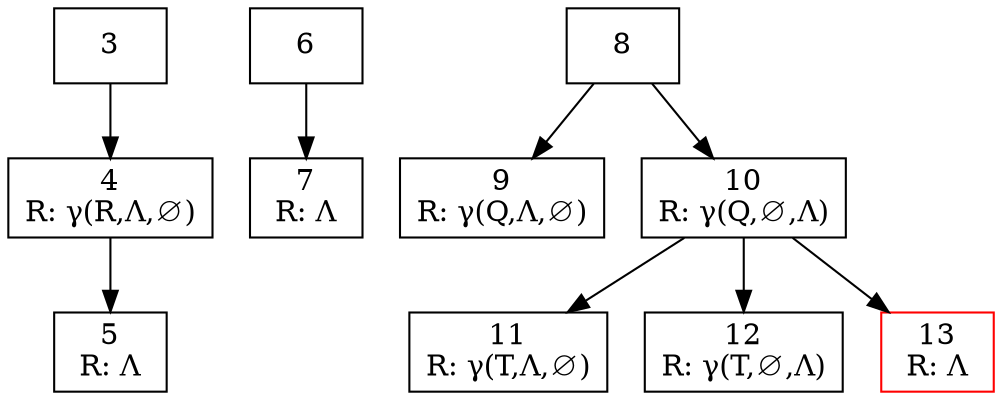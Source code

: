 digraph {
    node[shape=rect]
    3[label="3\n"]
    4[label="4\nR: γ(R,Λ,∅)"]
    5[label="5\nR: Λ"]
    6[label="6\n"]
    7[label="7\nR: Λ"]
    8[label="8\n"]
    9[label="9\nR: γ(Q,Λ,∅)"]
    10[label="10\nR: γ(Q,∅,Λ)"]
    11[label="11\nR: γ(T,Λ,∅)"]
    12[label="12\nR: γ(T,∅,Λ)"]
    13[label="13\nR: Λ",color="red"]
    3->4->5
    6->7
    8->9
    8->10
    10->11
    10->12
    10->13
}
